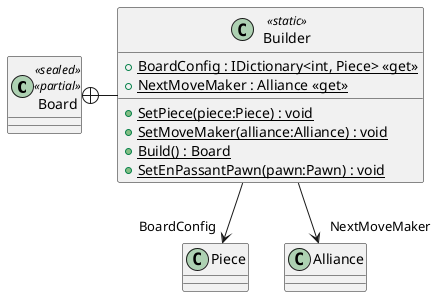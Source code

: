 @startuml
class Board <<sealed>> <<partial>> {
}
class Builder <<static>> {
    + {static} BoardConfig : IDictionary<int, Piece> <<get>>
    + {static} NextMoveMaker : Alliance <<get>>
    + {static} SetPiece(piece:Piece) : void
    + {static} SetMoveMaker(alliance:Alliance) : void
    + {static} Build() : Board
    + {static} SetEnPassantPawn(pawn:Pawn) : void
}
Board +- Builder
Builder --> "BoardConfig" Piece
Builder --> "NextMoveMaker" Alliance
@enduml
